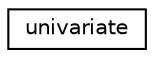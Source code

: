 digraph G
{
  edge [fontname="Helvetica",fontsize="10",labelfontname="Helvetica",labelfontsize="10"];
  node [fontname="Helvetica",fontsize="10",shape=record];
  rankdir="LR";
  Node1 [label="univariate",height=0.2,width=0.4,color="black", fillcolor="white", style="filled",URL="$structunivariate.html"];
}
